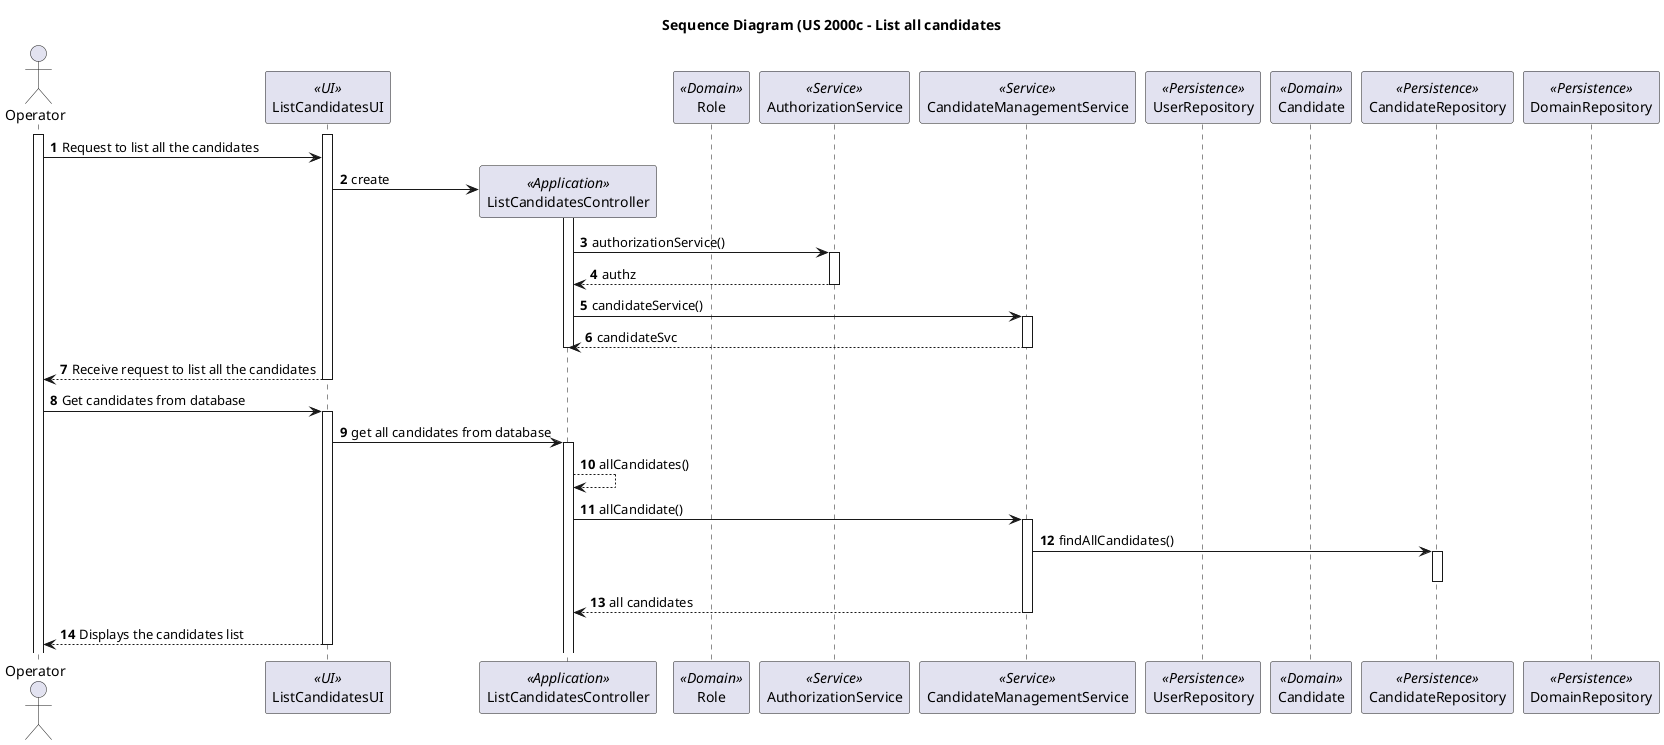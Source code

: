 @startuml
title Sequence Diagram (US 2000c - List all candidates

autonumber
actor Operator as Operator
participant ListCandidatesUI as UI <<UI>>
participant ListCandidatesController as CTRL <<Application>>
participant Role as Role <<Domain>>
participant AuthorizationService as AS <<Service>>
participant CandidateManagementService as UMS <<Service>>
participant UserRepository as URepo <<Persistence>>
participant Candidate as C <<Domain>>
participant CandidateRepository as CRepo <<Persistence>>
participant DomainRepository as D <<Persistence>>


activate Operator
activate UI
Operator -> UI: Request to list all the candidates

UI -> CTRL**:create
activate CTRL
CTRL -> AS : authorizationService()
activate AS
AS --> CTRL: authz
deactivate AS
CTRL-> UMS : candidateService()
activate UMS
UMS-->CTRL: candidateSvc
deactivate UMS
deactivate CTRL
UI --> Operator: Receive request to list all the candidates
deactivate UI
Operator -> UI: Get candidates from database
activate UI
UI-> CTRL: get all candidates from database
activate CTRL
CTRL-->CTRL:allCandidates()
CTRL-> UMS : allCandidate()
activate UMS
UMS->CRepo: findAllCandidates()
activate CRepo
deactivate CRepo
UMS-->CTRL: all candidates
deactivate UMS
UI --> Operator:Displays the candidates list
deactivate UI

@enduml